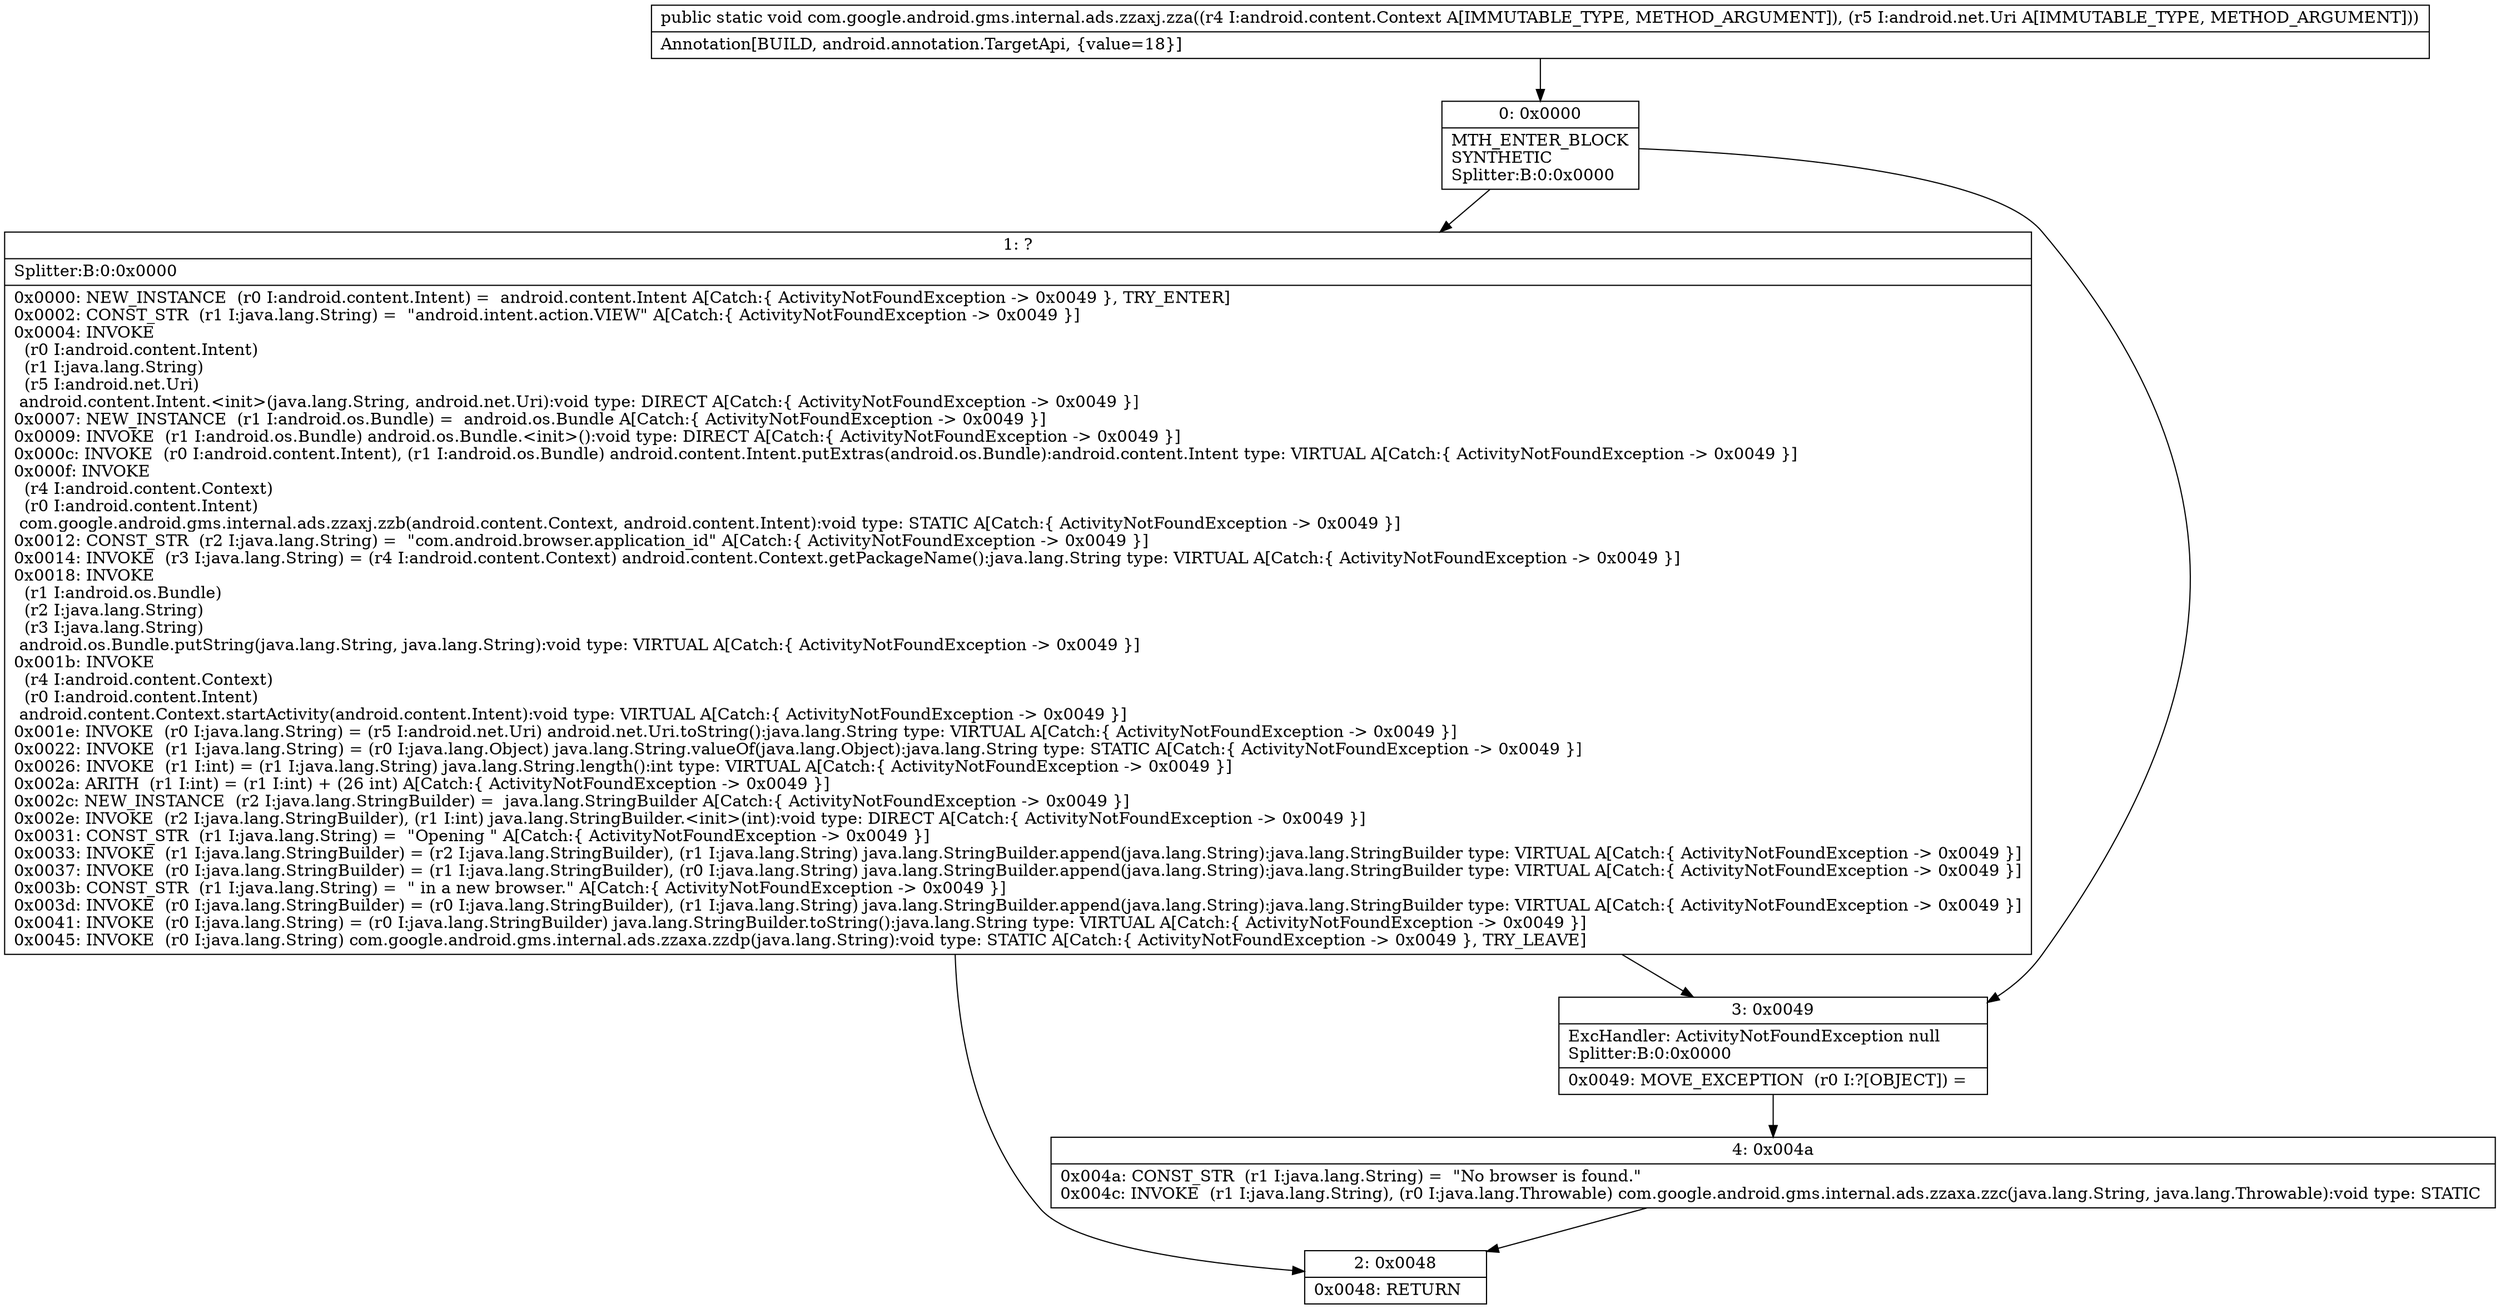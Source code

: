 digraph "CFG forcom.google.android.gms.internal.ads.zzaxj.zza(Landroid\/content\/Context;Landroid\/net\/Uri;)V" {
Node_0 [shape=record,label="{0\:\ 0x0000|MTH_ENTER_BLOCK\lSYNTHETIC\lSplitter:B:0:0x0000\l}"];
Node_1 [shape=record,label="{1\:\ ?|Splitter:B:0:0x0000\l|0x0000: NEW_INSTANCE  (r0 I:android.content.Intent) =  android.content.Intent A[Catch:\{ ActivityNotFoundException \-\> 0x0049 \}, TRY_ENTER]\l0x0002: CONST_STR  (r1 I:java.lang.String) =  \"android.intent.action.VIEW\" A[Catch:\{ ActivityNotFoundException \-\> 0x0049 \}]\l0x0004: INVOKE  \l  (r0 I:android.content.Intent)\l  (r1 I:java.lang.String)\l  (r5 I:android.net.Uri)\l android.content.Intent.\<init\>(java.lang.String, android.net.Uri):void type: DIRECT A[Catch:\{ ActivityNotFoundException \-\> 0x0049 \}]\l0x0007: NEW_INSTANCE  (r1 I:android.os.Bundle) =  android.os.Bundle A[Catch:\{ ActivityNotFoundException \-\> 0x0049 \}]\l0x0009: INVOKE  (r1 I:android.os.Bundle) android.os.Bundle.\<init\>():void type: DIRECT A[Catch:\{ ActivityNotFoundException \-\> 0x0049 \}]\l0x000c: INVOKE  (r0 I:android.content.Intent), (r1 I:android.os.Bundle) android.content.Intent.putExtras(android.os.Bundle):android.content.Intent type: VIRTUAL A[Catch:\{ ActivityNotFoundException \-\> 0x0049 \}]\l0x000f: INVOKE  \l  (r4 I:android.content.Context)\l  (r0 I:android.content.Intent)\l com.google.android.gms.internal.ads.zzaxj.zzb(android.content.Context, android.content.Intent):void type: STATIC A[Catch:\{ ActivityNotFoundException \-\> 0x0049 \}]\l0x0012: CONST_STR  (r2 I:java.lang.String) =  \"com.android.browser.application_id\" A[Catch:\{ ActivityNotFoundException \-\> 0x0049 \}]\l0x0014: INVOKE  (r3 I:java.lang.String) = (r4 I:android.content.Context) android.content.Context.getPackageName():java.lang.String type: VIRTUAL A[Catch:\{ ActivityNotFoundException \-\> 0x0049 \}]\l0x0018: INVOKE  \l  (r1 I:android.os.Bundle)\l  (r2 I:java.lang.String)\l  (r3 I:java.lang.String)\l android.os.Bundle.putString(java.lang.String, java.lang.String):void type: VIRTUAL A[Catch:\{ ActivityNotFoundException \-\> 0x0049 \}]\l0x001b: INVOKE  \l  (r4 I:android.content.Context)\l  (r0 I:android.content.Intent)\l android.content.Context.startActivity(android.content.Intent):void type: VIRTUAL A[Catch:\{ ActivityNotFoundException \-\> 0x0049 \}]\l0x001e: INVOKE  (r0 I:java.lang.String) = (r5 I:android.net.Uri) android.net.Uri.toString():java.lang.String type: VIRTUAL A[Catch:\{ ActivityNotFoundException \-\> 0x0049 \}]\l0x0022: INVOKE  (r1 I:java.lang.String) = (r0 I:java.lang.Object) java.lang.String.valueOf(java.lang.Object):java.lang.String type: STATIC A[Catch:\{ ActivityNotFoundException \-\> 0x0049 \}]\l0x0026: INVOKE  (r1 I:int) = (r1 I:java.lang.String) java.lang.String.length():int type: VIRTUAL A[Catch:\{ ActivityNotFoundException \-\> 0x0049 \}]\l0x002a: ARITH  (r1 I:int) = (r1 I:int) + (26 int) A[Catch:\{ ActivityNotFoundException \-\> 0x0049 \}]\l0x002c: NEW_INSTANCE  (r2 I:java.lang.StringBuilder) =  java.lang.StringBuilder A[Catch:\{ ActivityNotFoundException \-\> 0x0049 \}]\l0x002e: INVOKE  (r2 I:java.lang.StringBuilder), (r1 I:int) java.lang.StringBuilder.\<init\>(int):void type: DIRECT A[Catch:\{ ActivityNotFoundException \-\> 0x0049 \}]\l0x0031: CONST_STR  (r1 I:java.lang.String) =  \"Opening \" A[Catch:\{ ActivityNotFoundException \-\> 0x0049 \}]\l0x0033: INVOKE  (r1 I:java.lang.StringBuilder) = (r2 I:java.lang.StringBuilder), (r1 I:java.lang.String) java.lang.StringBuilder.append(java.lang.String):java.lang.StringBuilder type: VIRTUAL A[Catch:\{ ActivityNotFoundException \-\> 0x0049 \}]\l0x0037: INVOKE  (r0 I:java.lang.StringBuilder) = (r1 I:java.lang.StringBuilder), (r0 I:java.lang.String) java.lang.StringBuilder.append(java.lang.String):java.lang.StringBuilder type: VIRTUAL A[Catch:\{ ActivityNotFoundException \-\> 0x0049 \}]\l0x003b: CONST_STR  (r1 I:java.lang.String) =  \" in a new browser.\" A[Catch:\{ ActivityNotFoundException \-\> 0x0049 \}]\l0x003d: INVOKE  (r0 I:java.lang.StringBuilder) = (r0 I:java.lang.StringBuilder), (r1 I:java.lang.String) java.lang.StringBuilder.append(java.lang.String):java.lang.StringBuilder type: VIRTUAL A[Catch:\{ ActivityNotFoundException \-\> 0x0049 \}]\l0x0041: INVOKE  (r0 I:java.lang.String) = (r0 I:java.lang.StringBuilder) java.lang.StringBuilder.toString():java.lang.String type: VIRTUAL A[Catch:\{ ActivityNotFoundException \-\> 0x0049 \}]\l0x0045: INVOKE  (r0 I:java.lang.String) com.google.android.gms.internal.ads.zzaxa.zzdp(java.lang.String):void type: STATIC A[Catch:\{ ActivityNotFoundException \-\> 0x0049 \}, TRY_LEAVE]\l}"];
Node_2 [shape=record,label="{2\:\ 0x0048|0x0048: RETURN   \l}"];
Node_3 [shape=record,label="{3\:\ 0x0049|ExcHandler: ActivityNotFoundException null\lSplitter:B:0:0x0000\l|0x0049: MOVE_EXCEPTION  (r0 I:?[OBJECT]) =  \l}"];
Node_4 [shape=record,label="{4\:\ 0x004a|0x004a: CONST_STR  (r1 I:java.lang.String) =  \"No browser is found.\" \l0x004c: INVOKE  (r1 I:java.lang.String), (r0 I:java.lang.Throwable) com.google.android.gms.internal.ads.zzaxa.zzc(java.lang.String, java.lang.Throwable):void type: STATIC \l}"];
MethodNode[shape=record,label="{public static void com.google.android.gms.internal.ads.zzaxj.zza((r4 I:android.content.Context A[IMMUTABLE_TYPE, METHOD_ARGUMENT]), (r5 I:android.net.Uri A[IMMUTABLE_TYPE, METHOD_ARGUMENT]))  | Annotation[BUILD, android.annotation.TargetApi, \{value=18\}]\l}"];
MethodNode -> Node_0;
Node_0 -> Node_1;
Node_0 -> Node_3;
Node_1 -> Node_2;
Node_1 -> Node_3;
Node_3 -> Node_4;
Node_4 -> Node_2;
}

